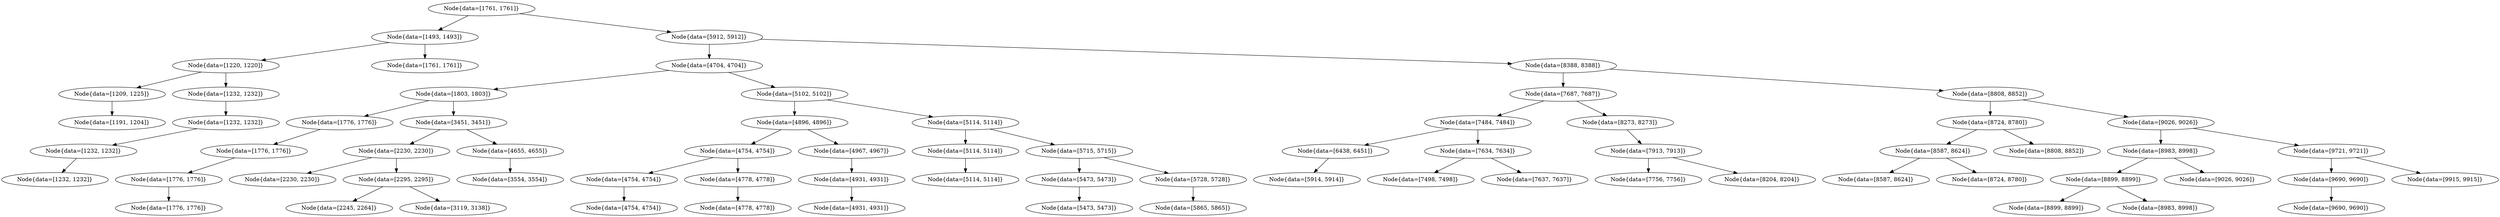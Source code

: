 digraph G{
2058569241 [label="Node{data=[1761, 1761]}"]
2058569241 -> 182639397
182639397 [label="Node{data=[1493, 1493]}"]
182639397 -> 909918801
909918801 [label="Node{data=[1220, 1220]}"]
909918801 -> 2063355321
2063355321 [label="Node{data=[1209, 1225]}"]
2063355321 -> 438263665
438263665 [label="Node{data=[1191, 1204]}"]
909918801 -> 104367332
104367332 [label="Node{data=[1232, 1232]}"]
104367332 -> 1380085944
1380085944 [label="Node{data=[1232, 1232]}"]
1380085944 -> 1254850252
1254850252 [label="Node{data=[1232, 1232]}"]
1254850252 -> 709841971
709841971 [label="Node{data=[1232, 1232]}"]
182639397 -> 1746074170
1746074170 [label="Node{data=[1761, 1761]}"]
2058569241 -> 689213488
689213488 [label="Node{data=[5912, 5912]}"]
689213488 -> 951629504
951629504 [label="Node{data=[4704, 4704]}"]
951629504 -> 1753645864
1753645864 [label="Node{data=[1803, 1803]}"]
1753645864 -> 389703464
389703464 [label="Node{data=[1776, 1776]}"]
389703464 -> 438493423
438493423 [label="Node{data=[1776, 1776]}"]
438493423 -> 1733381085
1733381085 [label="Node{data=[1776, 1776]}"]
1733381085 -> 999427036
999427036 [label="Node{data=[1776, 1776]}"]
1753645864 -> 2136291489
2136291489 [label="Node{data=[3451, 3451]}"]
2136291489 -> 1929218620
1929218620 [label="Node{data=[2230, 2230]}"]
1929218620 -> 530528285
530528285 [label="Node{data=[2230, 2230]}"]
1929218620 -> 880282841
880282841 [label="Node{data=[2295, 2295]}"]
880282841 -> 1648278215
1648278215 [label="Node{data=[2245, 2264]}"]
880282841 -> 2089578710
2089578710 [label="Node{data=[3119, 3138]}"]
2136291489 -> 448131210
448131210 [label="Node{data=[4655, 4655]}"]
448131210 -> 1860118977
1860118977 [label="Node{data=[3554, 3554]}"]
951629504 -> 2040548959
2040548959 [label="Node{data=[5102, 5102]}"]
2040548959 -> 1723177853
1723177853 [label="Node{data=[4896, 4896]}"]
1723177853 -> 1395725953
1395725953 [label="Node{data=[4754, 4754]}"]
1395725953 -> 1144499207
1144499207 [label="Node{data=[4754, 4754]}"]
1144499207 -> 1058984040
1058984040 [label="Node{data=[4754, 4754]}"]
1395725953 -> 1966787205
1966787205 [label="Node{data=[4778, 4778]}"]
1966787205 -> 778330045
778330045 [label="Node{data=[4778, 4778]}"]
1723177853 -> 1464502754
1464502754 [label="Node{data=[4967, 4967]}"]
1464502754 -> 505323251
505323251 [label="Node{data=[4931, 4931]}"]
505323251 -> 1037242711
1037242711 [label="Node{data=[4931, 4931]}"]
2040548959 -> 835070183
835070183 [label="Node{data=[5114, 5114]}"]
835070183 -> 843100836
843100836 [label="Node{data=[5114, 5114]}"]
843100836 -> 1480805145
1480805145 [label="Node{data=[5114, 5114]}"]
835070183 -> 2101326063
2101326063 [label="Node{data=[5715, 5715]}"]
2101326063 -> 2109615807
2109615807 [label="Node{data=[5473, 5473]}"]
2109615807 -> 1255958078
1255958078 [label="Node{data=[5473, 5473]}"]
2101326063 -> 142993407
142993407 [label="Node{data=[5728, 5728]}"]
142993407 -> 146638536
146638536 [label="Node{data=[5865, 5865]}"]
689213488 -> 83532470
83532470 [label="Node{data=[8388, 8388]}"]
83532470 -> 759099777
759099777 [label="Node{data=[7687, 7687]}"]
759099777 -> 170082758
170082758 [label="Node{data=[7484, 7484]}"]
170082758 -> 1850477964
1850477964 [label="Node{data=[6438, 6451]}"]
1850477964 -> 1043535321
1043535321 [label="Node{data=[5914, 5914]}"]
170082758 -> 1692092775
1692092775 [label="Node{data=[7634, 7634]}"]
1692092775 -> 1961232715
1961232715 [label="Node{data=[7498, 7498]}"]
1692092775 -> 2051562038
2051562038 [label="Node{data=[7637, 7637]}"]
759099777 -> 1559434619
1559434619 [label="Node{data=[8273, 8273]}"]
1559434619 -> 1650327539
1650327539 [label="Node{data=[7913, 7913]}"]
1650327539 -> 641011362
641011362 [label="Node{data=[7756, 7756]}"]
1650327539 -> 513042872
513042872 [label="Node{data=[8204, 8204]}"]
83532470 -> 1510535132
1510535132 [label="Node{data=[8808, 8852]}"]
1510535132 -> 1462182153
1462182153 [label="Node{data=[8724, 8780]}"]
1462182153 -> 1500079441
1500079441 [label="Node{data=[8587, 8624]}"]
1500079441 -> 1686965869
1686965869 [label="Node{data=[8587, 8624]}"]
1500079441 -> 2045143855
2045143855 [label="Node{data=[8724, 8780]}"]
1462182153 -> 388444787
388444787 [label="Node{data=[8808, 8852]}"]
1510535132 -> 100048427
100048427 [label="Node{data=[9026, 9026]}"]
100048427 -> 159651486
159651486 [label="Node{data=[8983, 8998]}"]
159651486 -> 1139915666
1139915666 [label="Node{data=[8899, 8899]}"]
1139915666 -> 1835777333
1835777333 [label="Node{data=[8899, 8899]}"]
1139915666 -> 1549623669
1549623669 [label="Node{data=[8983, 8998]}"]
159651486 -> 1967434886
1967434886 [label="Node{data=[9026, 9026]}"]
100048427 -> 992457879
992457879 [label="Node{data=[9721, 9721]}"]
992457879 -> 185939155
185939155 [label="Node{data=[9690, 9690]}"]
185939155 -> 1014278669
1014278669 [label="Node{data=[9690, 9690]}"]
992457879 -> 1820594585
1820594585 [label="Node{data=[9915, 9915]}"]
}